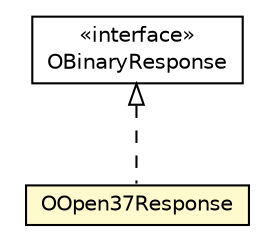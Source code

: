 #!/usr/local/bin/dot
#
# Class diagram 
# Generated by UMLGraph version R5_6-24-gf6e263 (http://www.umlgraph.org/)
#

digraph G {
	edge [fontname="Helvetica",fontsize=10,labelfontname="Helvetica",labelfontsize=10];
	node [fontname="Helvetica",fontsize=10,shape=plaintext];
	nodesep=0.25;
	ranksep=0.5;
	// com.orientechnologies.orient.client.remote.OBinaryResponse
	c4832292 [label=<<table title="com.orientechnologies.orient.client.remote.OBinaryResponse" border="0" cellborder="1" cellspacing="0" cellpadding="2" port="p" href="../OBinaryResponse.html">
		<tr><td><table border="0" cellspacing="0" cellpadding="1">
<tr><td align="center" balign="center"> &#171;interface&#187; </td></tr>
<tr><td align="center" balign="center"> OBinaryResponse </td></tr>
		</table></td></tr>
		</table>>, URL="../OBinaryResponse.html", fontname="Helvetica", fontcolor="black", fontsize=10.0];
	// com.orientechnologies.orient.client.remote.message.OOpen37Response
	c4832373 [label=<<table title="com.orientechnologies.orient.client.remote.message.OOpen37Response" border="0" cellborder="1" cellspacing="0" cellpadding="2" port="p" bgcolor="lemonChiffon" href="./OOpen37Response.html">
		<tr><td><table border="0" cellspacing="0" cellpadding="1">
<tr><td align="center" balign="center"> OOpen37Response </td></tr>
		</table></td></tr>
		</table>>, URL="./OOpen37Response.html", fontname="Helvetica", fontcolor="black", fontsize=10.0];
	//com.orientechnologies.orient.client.remote.message.OOpen37Response implements com.orientechnologies.orient.client.remote.OBinaryResponse
	c4832292:p -> c4832373:p [dir=back,arrowtail=empty,style=dashed];
}

